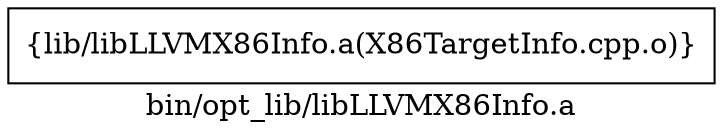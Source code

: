 digraph "bin/opt_lib/libLLVMX86Info.a" {
	label="bin/opt_lib/libLLVMX86Info.a";
	rankdir=LR;

	Node0x556ea26e6778 [shape=record,shape=box,group=0,label="{lib/libLLVMX86Info.a(X86TargetInfo.cpp.o)}"];
}
